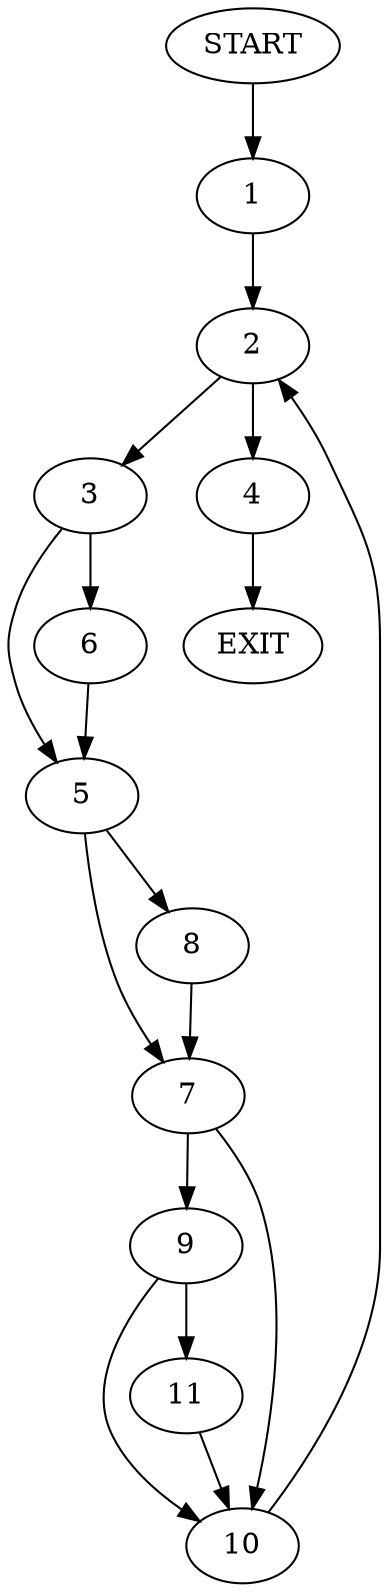 digraph {
0 [label="START"]
12 [label="EXIT"]
0 -> 1
1 -> 2
2 -> 3
2 -> 4
4 -> 12
3 -> 5
3 -> 6
5 -> 7
5 -> 8
6 -> 5
8 -> 7
7 -> 9
7 -> 10
9 -> 11
9 -> 10
10 -> 2
11 -> 10
}
